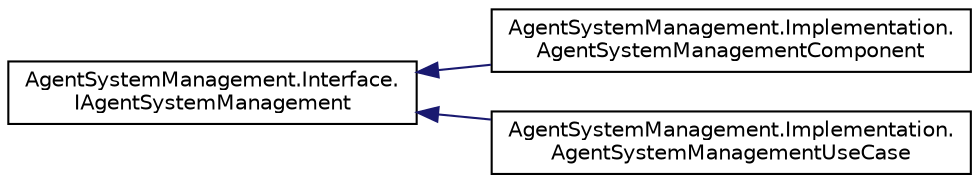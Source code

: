 digraph "Graphical Class Hierarchy"
{
  edge [fontname="Helvetica",fontsize="10",labelfontname="Helvetica",labelfontsize="10"];
  node [fontname="Helvetica",fontsize="10",shape=record];
  rankdir="LR";
  Node1 [label="AgentSystemManagement.Interface.\lIAgentSystemManagement",height=0.2,width=0.4,color="black", fillcolor="white", style="filled",URL="$interface_agent_system_management_1_1_interface_1_1_i_agent_system_management.html"];
  Node1 -> Node2 [dir="back",color="midnightblue",fontsize="10",style="solid",fontname="Helvetica"];
  Node2 [label="AgentSystemManagement.Implementation.\lAgentSystemManagementComponent",height=0.2,width=0.4,color="black", fillcolor="white", style="filled",URL="$class_agent_system_management_1_1_implementation_1_1_agent_system_management_component.html"];
  Node1 -> Node3 [dir="back",color="midnightblue",fontsize="10",style="solid",fontname="Helvetica"];
  Node3 [label="AgentSystemManagement.Implementation.\lAgentSystemManagementUseCase",height=0.2,width=0.4,color="black", fillcolor="white", style="filled",URL="$class_agent_system_management_1_1_implementation_1_1_agent_system_management_use_case.html"];
}
